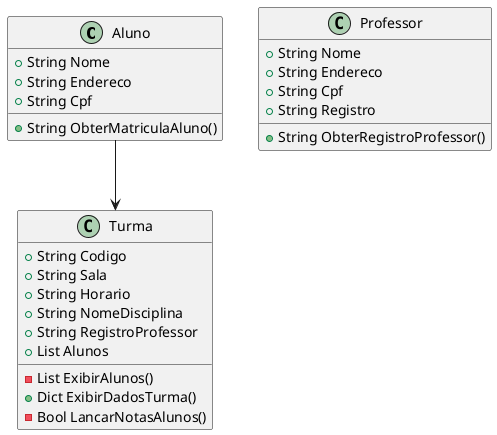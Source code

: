 @startuml
  class Aluno {
    +String Nome
    +String Endereco
    +String Cpf
    +String ObterMatriculaAluno()
  }

  class Professor {
    +String Nome
    +String Endereco
    +String Cpf
    +String Registro
    +String ObterRegistroProfessor()
  }

  class Turma {
    +String Codigo
    +String Sala
    +String Horario
    +String NomeDisciplina
    +String RegistroProfessor
    +List Alunos
    -List ExibirAlunos()
    +Dict ExibirDadosTurma()
    -Bool LancarNotasAlunos() 
  }

  Aluno --> Turma
  
@enduml